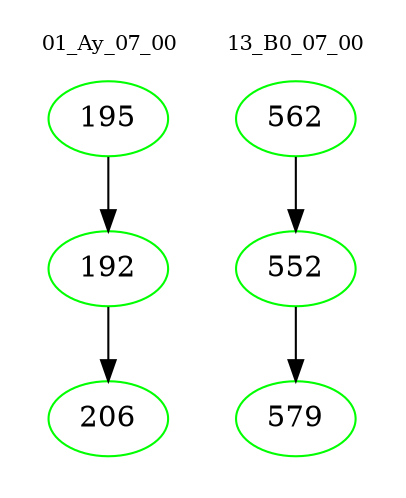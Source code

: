 digraph{
subgraph cluster_0 {
color = white
label = "01_Ay_07_00";
fontsize=10;
T0_195 [label="195", color="green"]
T0_195 -> T0_192 [color="black"]
T0_192 [label="192", color="green"]
T0_192 -> T0_206 [color="black"]
T0_206 [label="206", color="green"]
}
subgraph cluster_1 {
color = white
label = "13_B0_07_00";
fontsize=10;
T1_562 [label="562", color="green"]
T1_562 -> T1_552 [color="black"]
T1_552 [label="552", color="green"]
T1_552 -> T1_579 [color="black"]
T1_579 [label="579", color="green"]
}
}
